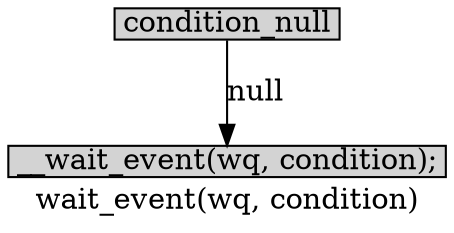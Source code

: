 digraph wait_event{
        label="wait_event(wq, condition)";
        size="10,18";
        ratio=filled;
        
		node[style=filled, shape = box, margin="0.05,0.005",height="0.1",width="0.1"];

		condition_null;
		__wait_event[label="__wait_event(wq, condition);"];

		condition_null -> __wait_event[label="null"];
		
		}
